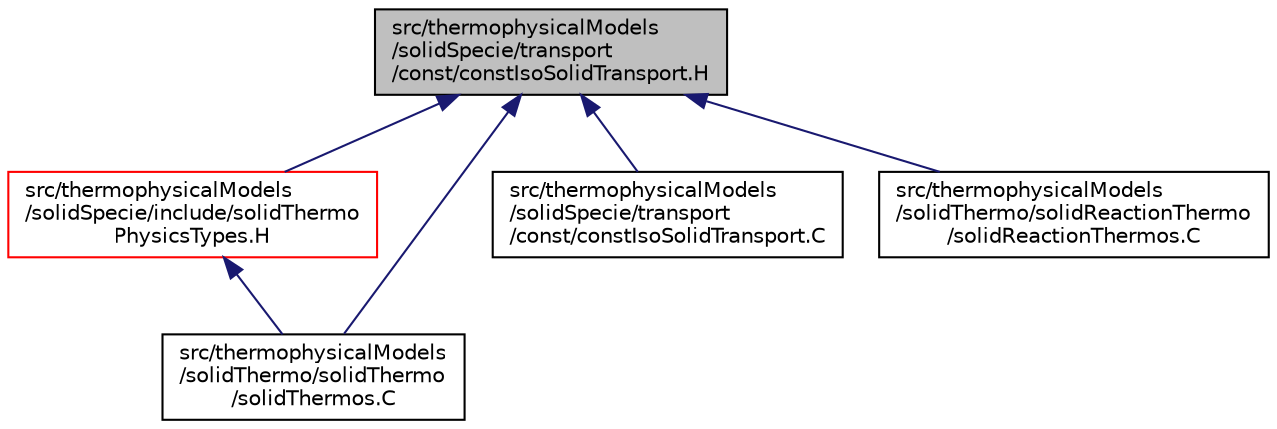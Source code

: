 digraph "src/thermophysicalModels/solidSpecie/transport/const/constIsoSolidTransport.H"
{
  bgcolor="transparent";
  edge [fontname="Helvetica",fontsize="10",labelfontname="Helvetica",labelfontsize="10"];
  node [fontname="Helvetica",fontsize="10",shape=record];
  Node58 [label="src/thermophysicalModels\l/solidSpecie/transport\l/const/constIsoSolidTransport.H",height=0.2,width=0.4,color="black", fillcolor="grey75", style="filled", fontcolor="black"];
  Node58 -> Node59 [dir="back",color="midnightblue",fontsize="10",style="solid",fontname="Helvetica"];
  Node59 [label="src/thermophysicalModels\l/solidSpecie/include/solidThermo\lPhysicsTypes.H",height=0.2,width=0.4,color="red",URL="$a16757.html",tooltip="Type definitions for solid-thermo-physics models. "];
  Node59 -> Node64 [dir="back",color="midnightblue",fontsize="10",style="solid",fontname="Helvetica"];
  Node64 [label="src/thermophysicalModels\l/solidThermo/solidThermo\l/solidThermos.C",height=0.2,width=0.4,color="black",URL="$a16844.html"];
  Node58 -> Node67 [dir="back",color="midnightblue",fontsize="10",style="solid",fontname="Helvetica"];
  Node67 [label="src/thermophysicalModels\l/solidSpecie/transport\l/const/constIsoSolidTransport.C",height=0.2,width=0.4,color="black",URL="$a16790.html"];
  Node58 -> Node68 [dir="back",color="midnightblue",fontsize="10",style="solid",fontname="Helvetica"];
  Node68 [label="src/thermophysicalModels\l/solidThermo/solidReactionThermo\l/solidReactionThermos.C",height=0.2,width=0.4,color="black",URL="$a16826.html"];
  Node58 -> Node64 [dir="back",color="midnightblue",fontsize="10",style="solid",fontname="Helvetica"];
}
